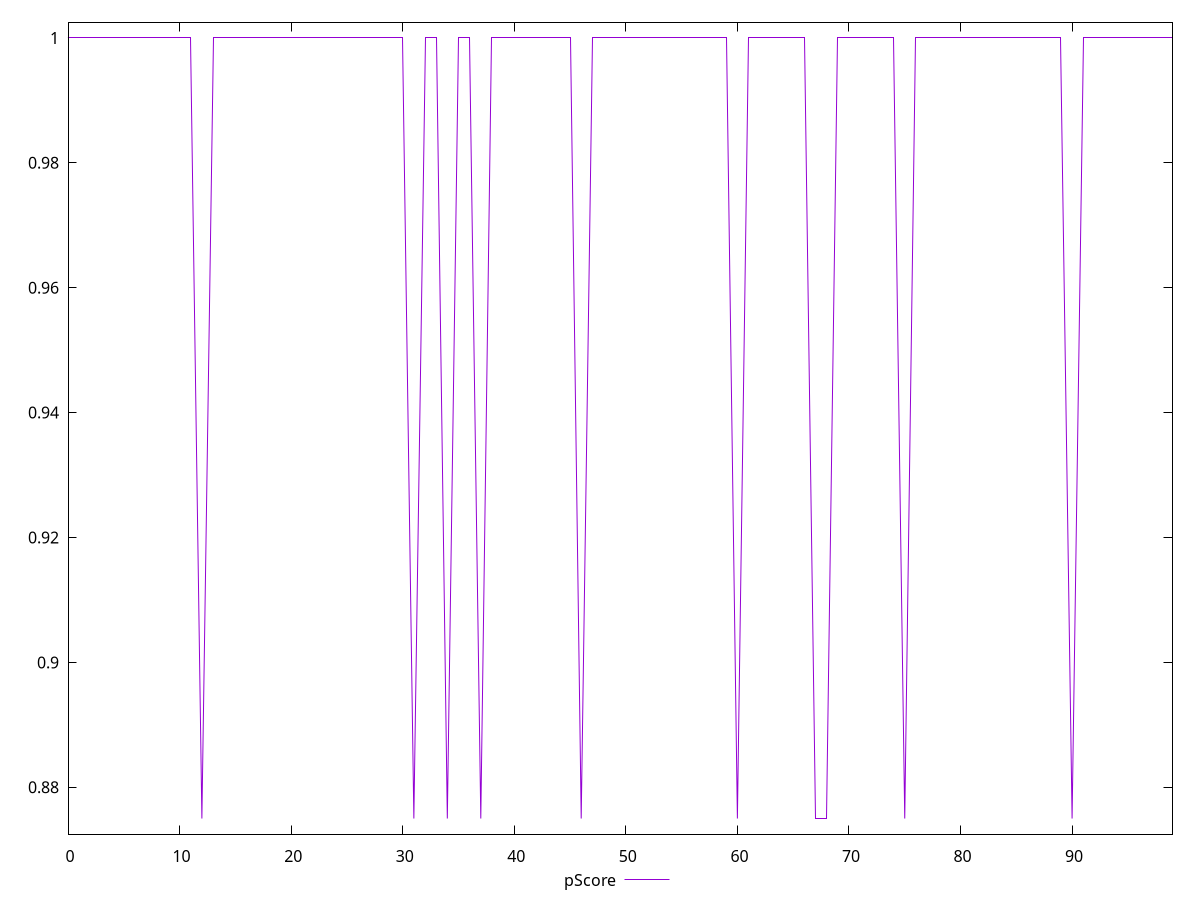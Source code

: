 reset

$pScore <<EOF
0 1
1 1
2 1
3 1
4 1
5 1
6 1
7 1
8 1
9 1
10 1
11 1
12 0.875
13 1
14 1
15 1
16 1
17 1
18 1
19 1
20 1
21 1
22 1
23 1
24 1
25 1
26 1
27 1
28 1
29 1
30 1
31 0.875
32 1
33 1
34 0.875
35 1
36 1
37 0.875
38 1
39 1
40 1
41 1
42 1
43 1
44 1
45 1
46 0.875
47 1
48 1
49 1
50 1
51 1
52 1
53 1
54 1
55 1
56 1
57 1
58 1
59 1
60 0.875
61 1
62 1
63 1
64 1
65 1
66 1
67 0.875
68 0.875
69 1
70 1
71 1
72 1
73 1
74 1
75 0.875
76 1
77 1
78 1
79 1
80 1
81 1
82 1
83 1
84 1
85 1
86 1
87 1
88 1
89 1
90 0.875
91 1
92 1
93 1
94 1
95 1
96 1
97 1
98 1
99 1
EOF

set key outside below
set xrange [0:99]
set yrange [0.8725:1.0025]
set trange [0.8725:1.0025]
set terminal svg size 640, 500 enhanced background rgb 'white'
set output "report_00019_2021-02-10T18-14-37.922Z//uses-http2/samples/pages+cached+noadtech+nomedia+nocss/pScore/values.svg"

plot $pScore title "pScore" with line

reset

